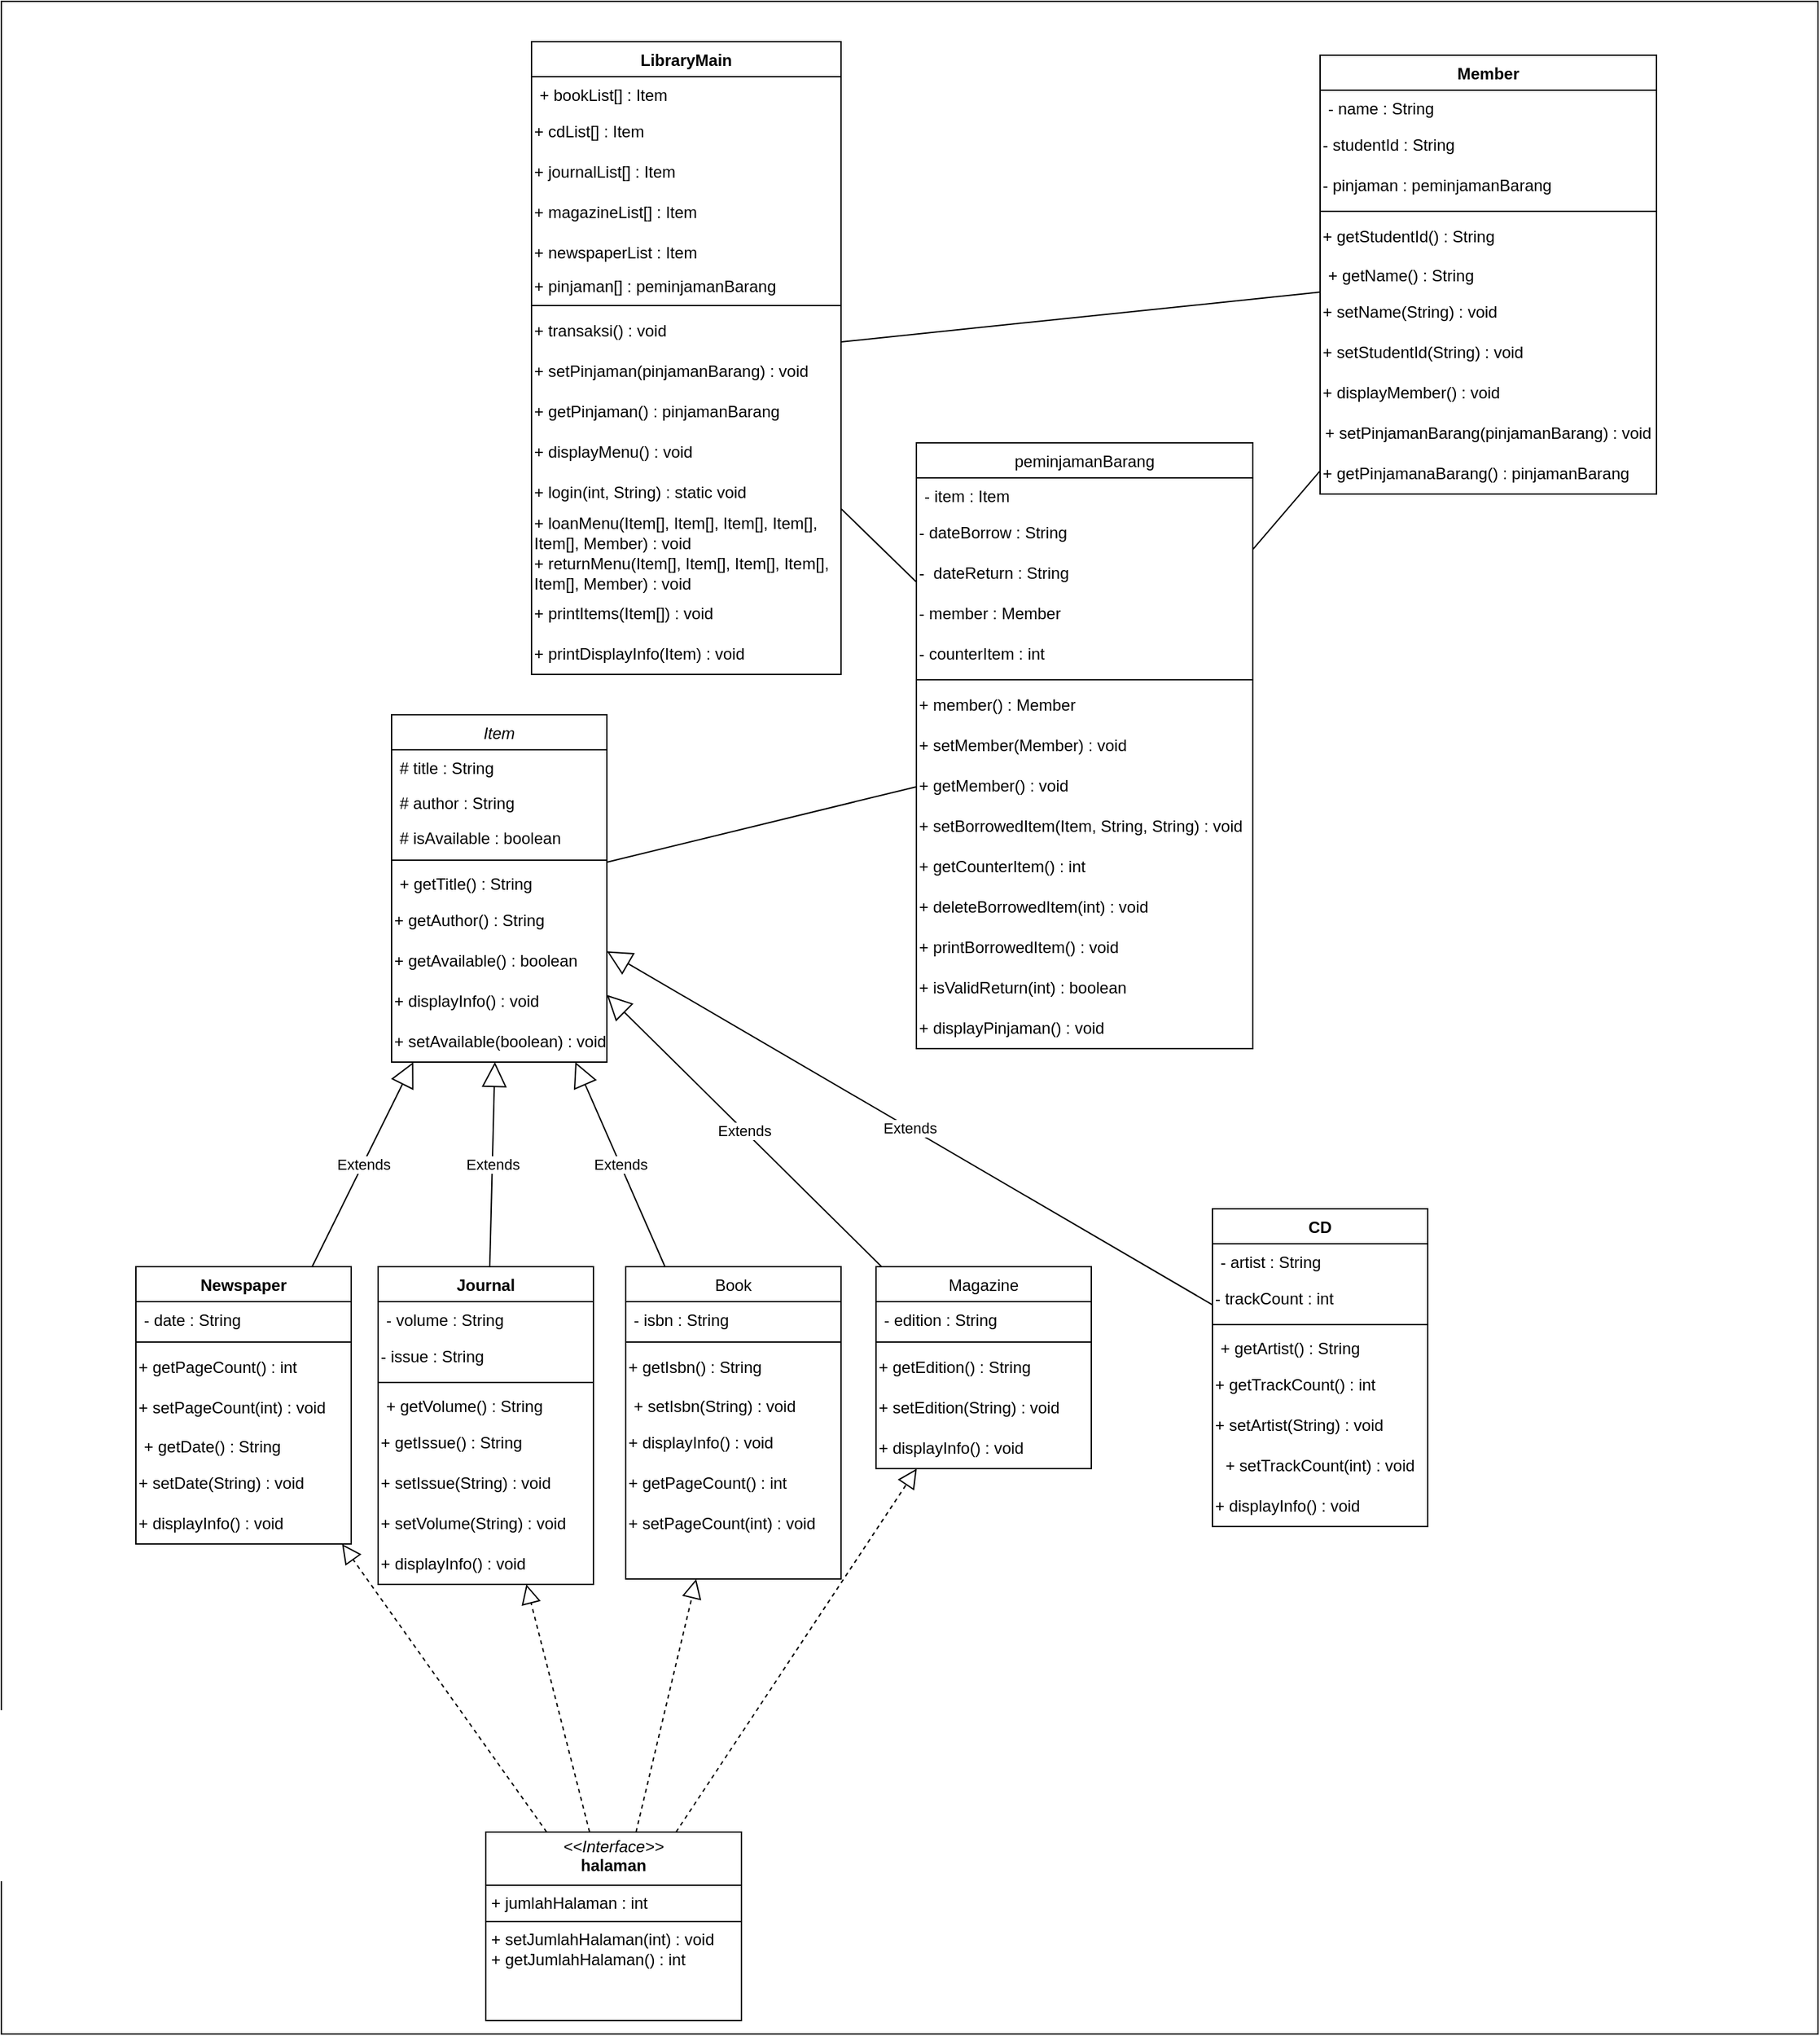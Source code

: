 <mxfile version="24.2.5" type="device">
  <diagram id="C5RBs43oDa-KdzZeNtuy" name="Page-1">
    <mxGraphModel dx="2056" dy="1806" grid="1" gridSize="10" guides="1" tooltips="1" connect="1" arrows="1" fold="1" page="1" pageScale="1" pageWidth="827" pageHeight="1169" math="0" shadow="0">
      <root>
        <mxCell id="WIyWlLk6GJQsqaUBKTNV-0" />
        <mxCell id="WIyWlLk6GJQsqaUBKTNV-1" parent="WIyWlLk6GJQsqaUBKTNV-0" />
        <mxCell id="lQ18ECbI6pu9SuM6kCDf-2" value="" style="rounded=0;whiteSpace=wrap;html=1;" vertex="1" parent="WIyWlLk6GJQsqaUBKTNV-1">
          <mxGeometry x="-50" y="-390" width="1350" height="1510" as="geometry" />
        </mxCell>
        <mxCell id="zkfFHV4jXpPFQw0GAbJ--0" value="Item" style="swimlane;fontStyle=2;align=center;verticalAlign=top;childLayout=stackLayout;horizontal=1;startSize=26;horizontalStack=0;resizeParent=1;resizeLast=0;collapsible=1;marginBottom=0;rounded=0;shadow=0;strokeWidth=1;" parent="WIyWlLk6GJQsqaUBKTNV-1" vertex="1">
          <mxGeometry x="240" y="140" width="160" height="258" as="geometry">
            <mxRectangle x="240" y="140" width="160" height="26" as="alternateBounds" />
          </mxGeometry>
        </mxCell>
        <mxCell id="zkfFHV4jXpPFQw0GAbJ--1" value="# title : String" style="text;align=left;verticalAlign=top;spacingLeft=4;spacingRight=4;overflow=hidden;rotatable=0;points=[[0,0.5],[1,0.5]];portConstraint=eastwest;" parent="zkfFHV4jXpPFQw0GAbJ--0" vertex="1">
          <mxGeometry y="26" width="160" height="26" as="geometry" />
        </mxCell>
        <mxCell id="zkfFHV4jXpPFQw0GAbJ--2" value="# author : String" style="text;align=left;verticalAlign=top;spacingLeft=4;spacingRight=4;overflow=hidden;rotatable=0;points=[[0,0.5],[1,0.5]];portConstraint=eastwest;rounded=0;shadow=0;html=0;" parent="zkfFHV4jXpPFQw0GAbJ--0" vertex="1">
          <mxGeometry y="52" width="160" height="26" as="geometry" />
        </mxCell>
        <mxCell id="zkfFHV4jXpPFQw0GAbJ--3" value="# isAvailable : boolean" style="text;align=left;verticalAlign=top;spacingLeft=4;spacingRight=4;overflow=hidden;rotatable=0;points=[[0,0.5],[1,0.5]];portConstraint=eastwest;rounded=0;shadow=0;html=0;" parent="zkfFHV4jXpPFQw0GAbJ--0" vertex="1">
          <mxGeometry y="78" width="160" height="26" as="geometry" />
        </mxCell>
        <mxCell id="zkfFHV4jXpPFQw0GAbJ--4" value="" style="line;html=1;strokeWidth=1;align=left;verticalAlign=middle;spacingTop=-1;spacingLeft=3;spacingRight=3;rotatable=0;labelPosition=right;points=[];portConstraint=eastwest;" parent="zkfFHV4jXpPFQw0GAbJ--0" vertex="1">
          <mxGeometry y="104" width="160" height="8" as="geometry" />
        </mxCell>
        <mxCell id="zkfFHV4jXpPFQw0GAbJ--5" value="+ getTitle() : String" style="text;align=left;verticalAlign=top;spacingLeft=4;spacingRight=4;overflow=hidden;rotatable=0;points=[[0,0.5],[1,0.5]];portConstraint=eastwest;" parent="zkfFHV4jXpPFQw0GAbJ--0" vertex="1">
          <mxGeometry y="112" width="160" height="26" as="geometry" />
        </mxCell>
        <mxCell id="qx_mzh8OeMAy9LtwGwMH-26" value="+ getAuthor() : String" style="text;html=1;align=left;verticalAlign=middle;whiteSpace=wrap;rounded=0;" parent="zkfFHV4jXpPFQw0GAbJ--0" vertex="1">
          <mxGeometry y="138" width="160" height="30" as="geometry" />
        </mxCell>
        <mxCell id="qx_mzh8OeMAy9LtwGwMH-27" value="+ getAvailable() : boolean" style="text;html=1;align=left;verticalAlign=middle;whiteSpace=wrap;rounded=0;" parent="zkfFHV4jXpPFQw0GAbJ--0" vertex="1">
          <mxGeometry y="168" width="160" height="30" as="geometry" />
        </mxCell>
        <mxCell id="qx_mzh8OeMAy9LtwGwMH-29" value="+ displayInfo() : void" style="text;html=1;align=left;verticalAlign=middle;whiteSpace=wrap;rounded=0;" parent="zkfFHV4jXpPFQw0GAbJ--0" vertex="1">
          <mxGeometry y="198" width="160" height="30" as="geometry" />
        </mxCell>
        <mxCell id="qx_mzh8OeMAy9LtwGwMH-28" value="+ setAvailable(boolean) : void" style="text;html=1;align=left;verticalAlign=middle;whiteSpace=wrap;rounded=0;" parent="zkfFHV4jXpPFQw0GAbJ--0" vertex="1">
          <mxGeometry y="228" width="160" height="30" as="geometry" />
        </mxCell>
        <mxCell id="zkfFHV4jXpPFQw0GAbJ--6" value="Book" style="swimlane;fontStyle=0;align=center;verticalAlign=top;childLayout=stackLayout;horizontal=1;startSize=26;horizontalStack=0;resizeParent=1;resizeLast=0;collapsible=1;marginBottom=0;rounded=0;shadow=0;strokeWidth=1;" parent="WIyWlLk6GJQsqaUBKTNV-1" vertex="1">
          <mxGeometry x="414" y="550" width="160" height="232" as="geometry">
            <mxRectangle x="130" y="380" width="160" height="26" as="alternateBounds" />
          </mxGeometry>
        </mxCell>
        <mxCell id="zkfFHV4jXpPFQw0GAbJ--7" value="- isbn : String" style="text;align=left;verticalAlign=top;spacingLeft=4;spacingRight=4;overflow=hidden;rotatable=0;points=[[0,0.5],[1,0.5]];portConstraint=eastwest;" parent="zkfFHV4jXpPFQw0GAbJ--6" vertex="1">
          <mxGeometry y="26" width="160" height="26" as="geometry" />
        </mxCell>
        <mxCell id="zkfFHV4jXpPFQw0GAbJ--9" value="" style="line;html=1;strokeWidth=1;align=left;verticalAlign=middle;spacingTop=-1;spacingLeft=3;spacingRight=3;rotatable=0;labelPosition=right;points=[];portConstraint=eastwest;" parent="zkfFHV4jXpPFQw0GAbJ--6" vertex="1">
          <mxGeometry y="52" width="160" height="8" as="geometry" />
        </mxCell>
        <mxCell id="lQ18ECbI6pu9SuM6kCDf-29" value="+ getIsbn() : String" style="text;html=1;align=left;verticalAlign=middle;whiteSpace=wrap;rounded=0;" vertex="1" parent="zkfFHV4jXpPFQw0GAbJ--6">
          <mxGeometry y="60" width="160" height="30" as="geometry" />
        </mxCell>
        <mxCell id="zkfFHV4jXpPFQw0GAbJ--11" value="+ setIsbn(String) : void" style="text;align=left;verticalAlign=top;spacingLeft=4;spacingRight=4;overflow=hidden;rotatable=0;points=[[0,0.5],[1,0.5]];portConstraint=eastwest;" parent="zkfFHV4jXpPFQw0GAbJ--6" vertex="1">
          <mxGeometry y="90" width="160" height="26" as="geometry" />
        </mxCell>
        <mxCell id="qx_mzh8OeMAy9LtwGwMH-45" value="+ displayInfo() : void" style="text;html=1;align=left;verticalAlign=middle;whiteSpace=wrap;rounded=0;" parent="zkfFHV4jXpPFQw0GAbJ--6" vertex="1">
          <mxGeometry y="116" width="160" height="30" as="geometry" />
        </mxCell>
        <mxCell id="CVYK4DIBqhmKt8OuhwKj-24" value="+ getPageCount() : int" style="text;html=1;align=left;verticalAlign=middle;whiteSpace=wrap;rounded=0;" parent="zkfFHV4jXpPFQw0GAbJ--6" vertex="1">
          <mxGeometry y="146" width="160" height="30" as="geometry" />
        </mxCell>
        <mxCell id="CVYK4DIBqhmKt8OuhwKj-25" value="+ setPageCount(int) : void" style="text;html=1;align=left;verticalAlign=middle;whiteSpace=wrap;rounded=0;" parent="zkfFHV4jXpPFQw0GAbJ--6" vertex="1">
          <mxGeometry y="176" width="160" height="30" as="geometry" />
        </mxCell>
        <mxCell id="zkfFHV4jXpPFQw0GAbJ--13" value="Magazine" style="swimlane;fontStyle=0;align=center;verticalAlign=top;childLayout=stackLayout;horizontal=1;startSize=26;horizontalStack=0;resizeParent=1;resizeLast=0;collapsible=1;marginBottom=0;rounded=0;shadow=0;strokeWidth=1;" parent="WIyWlLk6GJQsqaUBKTNV-1" vertex="1">
          <mxGeometry x="600" y="550" width="160" height="150" as="geometry">
            <mxRectangle x="340" y="380" width="170" height="26" as="alternateBounds" />
          </mxGeometry>
        </mxCell>
        <mxCell id="zkfFHV4jXpPFQw0GAbJ--14" value="- edition : String" style="text;align=left;verticalAlign=top;spacingLeft=4;spacingRight=4;overflow=hidden;rotatable=0;points=[[0,0.5],[1,0.5]];portConstraint=eastwest;" parent="zkfFHV4jXpPFQw0GAbJ--13" vertex="1">
          <mxGeometry y="26" width="160" height="26" as="geometry" />
        </mxCell>
        <mxCell id="zkfFHV4jXpPFQw0GAbJ--15" value="" style="line;html=1;strokeWidth=1;align=left;verticalAlign=middle;spacingTop=-1;spacingLeft=3;spacingRight=3;rotatable=0;labelPosition=right;points=[];portConstraint=eastwest;" parent="zkfFHV4jXpPFQw0GAbJ--13" vertex="1">
          <mxGeometry y="52" width="160" height="8" as="geometry" />
        </mxCell>
        <mxCell id="qx_mzh8OeMAy9LtwGwMH-41" value="+ getEdition() : String" style="text;html=1;align=left;verticalAlign=middle;whiteSpace=wrap;rounded=0;" parent="zkfFHV4jXpPFQw0GAbJ--13" vertex="1">
          <mxGeometry y="60" width="160" height="30" as="geometry" />
        </mxCell>
        <mxCell id="qx_mzh8OeMAy9LtwGwMH-42" value="+ setEdition(String) : void" style="text;html=1;align=left;verticalAlign=middle;whiteSpace=wrap;rounded=0;" parent="zkfFHV4jXpPFQw0GAbJ--13" vertex="1">
          <mxGeometry y="90" width="160" height="30" as="geometry" />
        </mxCell>
        <mxCell id="qx_mzh8OeMAy9LtwGwMH-43" value="+ displayInfo() : void" style="text;html=1;align=left;verticalAlign=middle;whiteSpace=wrap;rounded=0;" parent="zkfFHV4jXpPFQw0GAbJ--13" vertex="1">
          <mxGeometry y="120" width="160" height="30" as="geometry" />
        </mxCell>
        <mxCell id="qx_mzh8OeMAy9LtwGwMH-1" value="Member" style="swimlane;fontStyle=1;align=center;verticalAlign=top;childLayout=stackLayout;horizontal=1;startSize=26;horizontalStack=0;resizeParent=1;resizeParentMax=0;resizeLast=0;collapsible=1;marginBottom=0;whiteSpace=wrap;html=1;" parent="WIyWlLk6GJQsqaUBKTNV-1" vertex="1">
          <mxGeometry x="930" y="-350" width="250" height="326" as="geometry" />
        </mxCell>
        <mxCell id="qx_mzh8OeMAy9LtwGwMH-2" value="- name : String" style="text;strokeColor=none;fillColor=none;align=left;verticalAlign=top;spacingLeft=4;spacingRight=4;overflow=hidden;rotatable=0;points=[[0,0.5],[1,0.5]];portConstraint=eastwest;whiteSpace=wrap;html=1;" parent="qx_mzh8OeMAy9LtwGwMH-1" vertex="1">
          <mxGeometry y="26" width="250" height="26" as="geometry" />
        </mxCell>
        <mxCell id="qx_mzh8OeMAy9LtwGwMH-53" value="- studentId : String" style="text;html=1;align=left;verticalAlign=middle;whiteSpace=wrap;rounded=0;" parent="qx_mzh8OeMAy9LtwGwMH-1" vertex="1">
          <mxGeometry y="52" width="250" height="30" as="geometry" />
        </mxCell>
        <mxCell id="lQ18ECbI6pu9SuM6kCDf-4" value="- pinjaman : peminjamanBarang" style="text;html=1;align=left;verticalAlign=middle;whiteSpace=wrap;rounded=0;" vertex="1" parent="qx_mzh8OeMAy9LtwGwMH-1">
          <mxGeometry y="82" width="250" height="30" as="geometry" />
        </mxCell>
        <mxCell id="qx_mzh8OeMAy9LtwGwMH-3" value="" style="line;strokeWidth=1;fillColor=none;align=left;verticalAlign=middle;spacingTop=-1;spacingLeft=3;spacingRight=3;rotatable=0;labelPosition=right;points=[];portConstraint=eastwest;strokeColor=inherit;" parent="qx_mzh8OeMAy9LtwGwMH-1" vertex="1">
          <mxGeometry y="112" width="250" height="8" as="geometry" />
        </mxCell>
        <mxCell id="qx_mzh8OeMAy9LtwGwMH-55" value="+ getStudentId() : String" style="text;html=1;align=left;verticalAlign=middle;whiteSpace=wrap;rounded=0;" parent="qx_mzh8OeMAy9LtwGwMH-1" vertex="1">
          <mxGeometry y="120" width="250" height="30" as="geometry" />
        </mxCell>
        <mxCell id="qx_mzh8OeMAy9LtwGwMH-4" value="+ getName() : String" style="text;strokeColor=none;fillColor=none;align=left;verticalAlign=top;spacingLeft=4;spacingRight=4;overflow=hidden;rotatable=0;points=[[0,0.5],[1,0.5]];portConstraint=eastwest;whiteSpace=wrap;html=1;" parent="qx_mzh8OeMAy9LtwGwMH-1" vertex="1">
          <mxGeometry y="150" width="250" height="26" as="geometry" />
        </mxCell>
        <mxCell id="qx_mzh8OeMAy9LtwGwMH-57" value="+ setName(String) : void" style="text;html=1;align=left;verticalAlign=middle;whiteSpace=wrap;rounded=0;" parent="qx_mzh8OeMAy9LtwGwMH-1" vertex="1">
          <mxGeometry y="176" width="250" height="30" as="geometry" />
        </mxCell>
        <mxCell id="qx_mzh8OeMAy9LtwGwMH-58" value="+ setStudentId(String) : void" style="text;html=1;align=left;verticalAlign=middle;whiteSpace=wrap;rounded=0;" parent="qx_mzh8OeMAy9LtwGwMH-1" vertex="1">
          <mxGeometry y="206" width="250" height="30" as="geometry" />
        </mxCell>
        <mxCell id="qx_mzh8OeMAy9LtwGwMH-59" value="+ displayMember() : void" style="text;html=1;align=left;verticalAlign=middle;whiteSpace=wrap;rounded=0;" parent="qx_mzh8OeMAy9LtwGwMH-1" vertex="1">
          <mxGeometry y="236" width="250" height="30" as="geometry" />
        </mxCell>
        <mxCell id="lQ18ECbI6pu9SuM6kCDf-3" value="+ setPinjamanBarang(pinjamanBarang) : void" style="text;html=1;align=center;verticalAlign=middle;whiteSpace=wrap;rounded=0;" vertex="1" parent="qx_mzh8OeMAy9LtwGwMH-1">
          <mxGeometry y="266" width="250" height="30" as="geometry" />
        </mxCell>
        <mxCell id="lQ18ECbI6pu9SuM6kCDf-5" value="+ getPinjamanaBarang() : pinjamanBarang" style="text;html=1;align=left;verticalAlign=middle;whiteSpace=wrap;rounded=0;" vertex="1" parent="qx_mzh8OeMAy9LtwGwMH-1">
          <mxGeometry y="296" width="250" height="30" as="geometry" />
        </mxCell>
        <mxCell id="qx_mzh8OeMAy9LtwGwMH-5" value="LibraryMain" style="swimlane;fontStyle=1;align=center;verticalAlign=top;childLayout=stackLayout;horizontal=1;startSize=26;horizontalStack=0;resizeParent=1;resizeParentMax=0;resizeLast=0;collapsible=1;marginBottom=0;whiteSpace=wrap;html=1;" parent="WIyWlLk6GJQsqaUBKTNV-1" vertex="1">
          <mxGeometry x="344" y="-360" width="230" height="470" as="geometry">
            <mxRectangle x="560" y="-70" width="100" height="30" as="alternateBounds" />
          </mxGeometry>
        </mxCell>
        <mxCell id="qx_mzh8OeMAy9LtwGwMH-6" value="+ bookList[] : Item" style="text;strokeColor=none;fillColor=none;align=left;verticalAlign=top;spacingLeft=4;spacingRight=4;overflow=hidden;rotatable=0;points=[[0,0.5],[1,0.5]];portConstraint=eastwest;whiteSpace=wrap;html=1;" parent="qx_mzh8OeMAy9LtwGwMH-5" vertex="1">
          <mxGeometry y="26" width="230" height="26" as="geometry" />
        </mxCell>
        <mxCell id="CVYK4DIBqhmKt8OuhwKj-1" value="+ cdList[] : Item" style="text;html=1;align=left;verticalAlign=middle;whiteSpace=wrap;rounded=0;" parent="qx_mzh8OeMAy9LtwGwMH-5" vertex="1">
          <mxGeometry y="52" width="230" height="30" as="geometry" />
        </mxCell>
        <mxCell id="CVYK4DIBqhmKt8OuhwKj-2" value="+ journalList[] : Item" style="text;html=1;align=left;verticalAlign=middle;whiteSpace=wrap;rounded=0;" parent="qx_mzh8OeMAy9LtwGwMH-5" vertex="1">
          <mxGeometry y="82" width="230" height="30" as="geometry" />
        </mxCell>
        <mxCell id="CVYK4DIBqhmKt8OuhwKj-3" value="+ magazineList[] : Item" style="text;html=1;align=left;verticalAlign=middle;whiteSpace=wrap;rounded=0;" parent="qx_mzh8OeMAy9LtwGwMH-5" vertex="1">
          <mxGeometry y="112" width="230" height="30" as="geometry" />
        </mxCell>
        <mxCell id="CVYK4DIBqhmKt8OuhwKj-4" value="+ newspaperList : Item" style="text;html=1;align=left;verticalAlign=middle;whiteSpace=wrap;rounded=0;" parent="qx_mzh8OeMAy9LtwGwMH-5" vertex="1">
          <mxGeometry y="142" width="230" height="30" as="geometry" />
        </mxCell>
        <mxCell id="lQ18ECbI6pu9SuM6kCDf-12" value="+ pinjaman[] : peminjamanBarang" style="text;html=1;align=left;verticalAlign=middle;whiteSpace=wrap;rounded=0;" vertex="1" parent="qx_mzh8OeMAy9LtwGwMH-5">
          <mxGeometry y="172" width="230" height="20" as="geometry" />
        </mxCell>
        <mxCell id="qx_mzh8OeMAy9LtwGwMH-7" value="" style="line;strokeWidth=1;fillColor=none;align=left;verticalAlign=middle;spacingTop=-1;spacingLeft=3;spacingRight=3;rotatable=0;labelPosition=right;points=[];portConstraint=eastwest;strokeColor=inherit;" parent="qx_mzh8OeMAy9LtwGwMH-5" vertex="1">
          <mxGeometry y="192" width="230" height="8" as="geometry" />
        </mxCell>
        <mxCell id="lQ18ECbI6pu9SuM6kCDf-22" value="+ transaksi() : void" style="text;html=1;align=left;verticalAlign=middle;whiteSpace=wrap;rounded=0;" vertex="1" parent="qx_mzh8OeMAy9LtwGwMH-5">
          <mxGeometry y="200" width="230" height="30" as="geometry" />
        </mxCell>
        <mxCell id="lQ18ECbI6pu9SuM6kCDf-13" value="+ setPinjaman(pinjamanBarang) : void" style="text;html=1;align=left;verticalAlign=middle;whiteSpace=wrap;rounded=0;" vertex="1" parent="qx_mzh8OeMAy9LtwGwMH-5">
          <mxGeometry y="230" width="230" height="30" as="geometry" />
        </mxCell>
        <mxCell id="lQ18ECbI6pu9SuM6kCDf-14" value="+ getPinjaman() : pinjamanBarang" style="text;html=1;align=left;verticalAlign=middle;whiteSpace=wrap;rounded=0;" vertex="1" parent="qx_mzh8OeMAy9LtwGwMH-5">
          <mxGeometry y="260" width="230" height="30" as="geometry" />
        </mxCell>
        <mxCell id="CVYK4DIBqhmKt8OuhwKj-0" value="+ displayMenu() : void" style="text;html=1;align=left;verticalAlign=middle;whiteSpace=wrap;rounded=0;" parent="qx_mzh8OeMAy9LtwGwMH-5" vertex="1">
          <mxGeometry y="290" width="230" height="30" as="geometry" />
        </mxCell>
        <mxCell id="CVYK4DIBqhmKt8OuhwKj-5" value="+ login(int, String) : static void" style="text;html=1;align=left;verticalAlign=middle;whiteSpace=wrap;rounded=0;" parent="qx_mzh8OeMAy9LtwGwMH-5" vertex="1">
          <mxGeometry y="320" width="230" height="30" as="geometry" />
        </mxCell>
        <mxCell id="CVYK4DIBqhmKt8OuhwKj-6" value="+ loanMenu(Item[], Item[], Item[], Item[], Item[], Member) : void" style="text;html=1;align=left;verticalAlign=middle;whiteSpace=wrap;rounded=0;" parent="qx_mzh8OeMAy9LtwGwMH-5" vertex="1">
          <mxGeometry y="350" width="230" height="30" as="geometry" />
        </mxCell>
        <mxCell id="CVYK4DIBqhmKt8OuhwKj-7" value="+ returnMenu(&lt;span style=&quot;&quot;&gt;Item[], Item[], Item[], Item[], Item[], Member) : void&lt;/span&gt;" style="text;html=1;align=left;verticalAlign=middle;whiteSpace=wrap;rounded=0;" parent="qx_mzh8OeMAy9LtwGwMH-5" vertex="1">
          <mxGeometry y="380" width="230" height="30" as="geometry" />
        </mxCell>
        <mxCell id="CVYK4DIBqhmKt8OuhwKj-8" value="+ printItems(Item[]) : void" style="text;html=1;align=left;verticalAlign=middle;whiteSpace=wrap;rounded=0;" parent="qx_mzh8OeMAy9LtwGwMH-5" vertex="1">
          <mxGeometry y="410" width="230" height="30" as="geometry" />
        </mxCell>
        <mxCell id="CVYK4DIBqhmKt8OuhwKj-9" value="+ printDisplayInfo(Item) : void" style="text;html=1;align=left;verticalAlign=middle;whiteSpace=wrap;rounded=0;" parent="qx_mzh8OeMAy9LtwGwMH-5" vertex="1">
          <mxGeometry y="440" width="230" height="30" as="geometry" />
        </mxCell>
        <mxCell id="qx_mzh8OeMAy9LtwGwMH-9" value="Newspaper" style="swimlane;fontStyle=1;align=center;verticalAlign=top;childLayout=stackLayout;horizontal=1;startSize=26;horizontalStack=0;resizeParent=1;resizeParentMax=0;resizeLast=0;collapsible=1;marginBottom=0;whiteSpace=wrap;html=1;" parent="WIyWlLk6GJQsqaUBKTNV-1" vertex="1">
          <mxGeometry x="50" y="550" width="160" height="206" as="geometry" />
        </mxCell>
        <mxCell id="qx_mzh8OeMAy9LtwGwMH-10" value="- date : String" style="text;strokeColor=none;fillColor=none;align=left;verticalAlign=top;spacingLeft=4;spacingRight=4;overflow=hidden;rotatable=0;points=[[0,0.5],[1,0.5]];portConstraint=eastwest;whiteSpace=wrap;html=1;" parent="qx_mzh8OeMAy9LtwGwMH-9" vertex="1">
          <mxGeometry y="26" width="160" height="26" as="geometry" />
        </mxCell>
        <mxCell id="qx_mzh8OeMAy9LtwGwMH-11" value="" style="line;strokeWidth=1;fillColor=none;align=left;verticalAlign=middle;spacingTop=-1;spacingLeft=3;spacingRight=3;rotatable=0;labelPosition=right;points=[];portConstraint=eastwest;strokeColor=inherit;" parent="qx_mzh8OeMAy9LtwGwMH-9" vertex="1">
          <mxGeometry y="52" width="160" height="8" as="geometry" />
        </mxCell>
        <mxCell id="CVYK4DIBqhmKt8OuhwKj-27" value="&lt;span style=&quot;&quot;&gt;+ getPageCount() : int&lt;/span&gt;" style="text;html=1;align=left;verticalAlign=middle;whiteSpace=wrap;rounded=0;" parent="qx_mzh8OeMAy9LtwGwMH-9" vertex="1">
          <mxGeometry y="60" width="160" height="30" as="geometry" />
        </mxCell>
        <mxCell id="CVYK4DIBqhmKt8OuhwKj-28" value="&lt;span style=&quot;&quot;&gt;+ setPageCount(int) : void&lt;/span&gt;" style="text;html=1;align=left;verticalAlign=middle;whiteSpace=wrap;rounded=0;" parent="qx_mzh8OeMAy9LtwGwMH-9" vertex="1">
          <mxGeometry y="90" width="160" height="30" as="geometry" />
        </mxCell>
        <mxCell id="qx_mzh8OeMAy9LtwGwMH-12" value="+ getDate() : String" style="text;strokeColor=none;fillColor=none;align=left;verticalAlign=top;spacingLeft=4;spacingRight=4;overflow=hidden;rotatable=0;points=[[0,0.5],[1,0.5]];portConstraint=eastwest;whiteSpace=wrap;html=1;" parent="qx_mzh8OeMAy9LtwGwMH-9" vertex="1">
          <mxGeometry y="120" width="160" height="26" as="geometry" />
        </mxCell>
        <mxCell id="qx_mzh8OeMAy9LtwGwMH-34" value="+ setDate(String) : void" style="text;html=1;align=left;verticalAlign=middle;whiteSpace=wrap;rounded=0;" parent="qx_mzh8OeMAy9LtwGwMH-9" vertex="1">
          <mxGeometry y="146" width="160" height="30" as="geometry" />
        </mxCell>
        <mxCell id="qx_mzh8OeMAy9LtwGwMH-36" value="+ displayInfo() : void" style="text;html=1;align=left;verticalAlign=middle;whiteSpace=wrap;rounded=0;" parent="qx_mzh8OeMAy9LtwGwMH-9" vertex="1">
          <mxGeometry y="176" width="160" height="30" as="geometry" />
        </mxCell>
        <mxCell id="qx_mzh8OeMAy9LtwGwMH-14" value="Journal" style="swimlane;fontStyle=1;align=center;verticalAlign=top;childLayout=stackLayout;horizontal=1;startSize=26;horizontalStack=0;resizeParent=1;resizeParentMax=0;resizeLast=0;collapsible=1;marginBottom=0;whiteSpace=wrap;html=1;" parent="WIyWlLk6GJQsqaUBKTNV-1" vertex="1">
          <mxGeometry x="230" y="550" width="160" height="236" as="geometry" />
        </mxCell>
        <mxCell id="qx_mzh8OeMAy9LtwGwMH-15" value="- volume : String" style="text;strokeColor=none;fillColor=none;align=left;verticalAlign=top;spacingLeft=4;spacingRight=4;overflow=hidden;rotatable=0;points=[[0,0.5],[1,0.5]];portConstraint=eastwest;whiteSpace=wrap;html=1;" parent="qx_mzh8OeMAy9LtwGwMH-14" vertex="1">
          <mxGeometry y="26" width="160" height="26" as="geometry" />
        </mxCell>
        <mxCell id="qx_mzh8OeMAy9LtwGwMH-30" value="- issue : String" style="text;html=1;align=left;verticalAlign=middle;whiteSpace=wrap;rounded=0;" parent="qx_mzh8OeMAy9LtwGwMH-14" vertex="1">
          <mxGeometry y="52" width="160" height="30" as="geometry" />
        </mxCell>
        <mxCell id="qx_mzh8OeMAy9LtwGwMH-16" value="" style="line;strokeWidth=1;fillColor=none;align=left;verticalAlign=middle;spacingTop=-1;spacingLeft=3;spacingRight=3;rotatable=0;labelPosition=right;points=[];portConstraint=eastwest;strokeColor=inherit;" parent="qx_mzh8OeMAy9LtwGwMH-14" vertex="1">
          <mxGeometry y="82" width="160" height="8" as="geometry" />
        </mxCell>
        <mxCell id="qx_mzh8OeMAy9LtwGwMH-17" value="+ getVolume() : String" style="text;strokeColor=none;fillColor=none;align=left;verticalAlign=top;spacingLeft=4;spacingRight=4;overflow=hidden;rotatable=0;points=[[0,0.5],[1,0.5]];portConstraint=eastwest;whiteSpace=wrap;html=1;" parent="qx_mzh8OeMAy9LtwGwMH-14" vertex="1">
          <mxGeometry y="90" width="160" height="26" as="geometry" />
        </mxCell>
        <mxCell id="qx_mzh8OeMAy9LtwGwMH-32" value="+ getIssue() : String" style="text;html=1;align=left;verticalAlign=middle;whiteSpace=wrap;rounded=0;" parent="qx_mzh8OeMAy9LtwGwMH-14" vertex="1">
          <mxGeometry y="116" width="160" height="30" as="geometry" />
        </mxCell>
        <mxCell id="qx_mzh8OeMAy9LtwGwMH-33" value="+ setIssue(String) : void&amp;nbsp;" style="text;html=1;align=left;verticalAlign=middle;whiteSpace=wrap;rounded=0;" parent="qx_mzh8OeMAy9LtwGwMH-14" vertex="1">
          <mxGeometry y="146" width="160" height="30" as="geometry" />
        </mxCell>
        <mxCell id="qx_mzh8OeMAy9LtwGwMH-31" value="+ setVolume(String) : void" style="text;html=1;align=left;verticalAlign=middle;whiteSpace=wrap;rounded=0;" parent="qx_mzh8OeMAy9LtwGwMH-14" vertex="1">
          <mxGeometry y="176" width="160" height="30" as="geometry" />
        </mxCell>
        <mxCell id="qx_mzh8OeMAy9LtwGwMH-35" value="+ displayInfo() : void" style="text;html=1;align=left;verticalAlign=middle;whiteSpace=wrap;rounded=0;" parent="qx_mzh8OeMAy9LtwGwMH-14" vertex="1">
          <mxGeometry y="206" width="160" height="30" as="geometry" />
        </mxCell>
        <mxCell id="qx_mzh8OeMAy9LtwGwMH-19" value="CD" style="swimlane;fontStyle=1;align=center;verticalAlign=top;childLayout=stackLayout;horizontal=1;startSize=26;horizontalStack=0;resizeParent=1;resizeParentMax=0;resizeLast=0;collapsible=1;marginBottom=0;whiteSpace=wrap;html=1;" parent="WIyWlLk6GJQsqaUBKTNV-1" vertex="1">
          <mxGeometry x="850" y="507" width="160" height="236" as="geometry" />
        </mxCell>
        <mxCell id="qx_mzh8OeMAy9LtwGwMH-20" value="- artist : String" style="text;strokeColor=none;fillColor=none;align=left;verticalAlign=top;spacingLeft=4;spacingRight=4;overflow=hidden;rotatable=0;points=[[0,0.5],[1,0.5]];portConstraint=eastwest;whiteSpace=wrap;html=1;" parent="qx_mzh8OeMAy9LtwGwMH-19" vertex="1">
          <mxGeometry y="26" width="160" height="26" as="geometry" />
        </mxCell>
        <mxCell id="qx_mzh8OeMAy9LtwGwMH-37" value="- trackCount : int" style="text;html=1;align=left;verticalAlign=middle;whiteSpace=wrap;rounded=0;" parent="qx_mzh8OeMAy9LtwGwMH-19" vertex="1">
          <mxGeometry y="52" width="160" height="30" as="geometry" />
        </mxCell>
        <mxCell id="qx_mzh8OeMAy9LtwGwMH-21" value="" style="line;strokeWidth=1;fillColor=none;align=left;verticalAlign=middle;spacingTop=-1;spacingLeft=3;spacingRight=3;rotatable=0;labelPosition=right;points=[];portConstraint=eastwest;strokeColor=inherit;" parent="qx_mzh8OeMAy9LtwGwMH-19" vertex="1">
          <mxGeometry y="82" width="160" height="8" as="geometry" />
        </mxCell>
        <mxCell id="qx_mzh8OeMAy9LtwGwMH-22" value="+ getArtist() : String" style="text;strokeColor=none;fillColor=none;align=left;verticalAlign=top;spacingLeft=4;spacingRight=4;overflow=hidden;rotatable=0;points=[[0,0.5],[1,0.5]];portConstraint=eastwest;whiteSpace=wrap;html=1;" parent="qx_mzh8OeMAy9LtwGwMH-19" vertex="1">
          <mxGeometry y="90" width="160" height="26" as="geometry" />
        </mxCell>
        <mxCell id="qx_mzh8OeMAy9LtwGwMH-38" value="+ getTrackCount() : int" style="text;html=1;align=left;verticalAlign=middle;whiteSpace=wrap;rounded=0;" parent="qx_mzh8OeMAy9LtwGwMH-19" vertex="1">
          <mxGeometry y="116" width="160" height="30" as="geometry" />
        </mxCell>
        <mxCell id="qx_mzh8OeMAy9LtwGwMH-39" value="+ setArtist(String) : void" style="text;html=1;align=left;verticalAlign=middle;whiteSpace=wrap;rounded=0;" parent="qx_mzh8OeMAy9LtwGwMH-19" vertex="1">
          <mxGeometry y="146" width="160" height="30" as="geometry" />
        </mxCell>
        <mxCell id="qx_mzh8OeMAy9LtwGwMH-40" value="+ setTrackCount(int) : void" style="text;html=1;align=center;verticalAlign=middle;whiteSpace=wrap;rounded=0;" parent="qx_mzh8OeMAy9LtwGwMH-19" vertex="1">
          <mxGeometry y="176" width="160" height="30" as="geometry" />
        </mxCell>
        <mxCell id="qx_mzh8OeMAy9LtwGwMH-44" value="+ displayInfo() : void" style="text;html=1;align=left;verticalAlign=middle;whiteSpace=wrap;rounded=0;" parent="qx_mzh8OeMAy9LtwGwMH-19" vertex="1">
          <mxGeometry y="206" width="160" height="30" as="geometry" />
        </mxCell>
        <mxCell id="zkfFHV4jXpPFQw0GAbJ--17" value="peminjamanBarang" style="swimlane;fontStyle=0;align=center;verticalAlign=top;childLayout=stackLayout;horizontal=1;startSize=26;horizontalStack=0;resizeParent=1;resizeLast=0;collapsible=1;marginBottom=0;rounded=0;shadow=0;strokeWidth=1;" parent="WIyWlLk6GJQsqaUBKTNV-1" vertex="1">
          <mxGeometry x="630" y="-62" width="250" height="450" as="geometry">
            <mxRectangle x="550" y="140" width="160" height="26" as="alternateBounds" />
          </mxGeometry>
        </mxCell>
        <mxCell id="zkfFHV4jXpPFQw0GAbJ--19" value="- item : Item" style="text;align=left;verticalAlign=top;spacingLeft=4;spacingRight=4;overflow=hidden;rotatable=0;points=[[0,0.5],[1,0.5]];portConstraint=eastwest;rounded=0;shadow=0;html=0;" parent="zkfFHV4jXpPFQw0GAbJ--17" vertex="1">
          <mxGeometry y="26" width="250" height="26" as="geometry" />
        </mxCell>
        <mxCell id="CVYK4DIBqhmKt8OuhwKj-10" value="- dateBorrow : String" style="text;html=1;align=left;verticalAlign=middle;whiteSpace=wrap;rounded=0;" parent="zkfFHV4jXpPFQw0GAbJ--17" vertex="1">
          <mxGeometry y="52" width="250" height="30" as="geometry" />
        </mxCell>
        <mxCell id="CVYK4DIBqhmKt8OuhwKj-11" value="-&amp;nbsp; dateReturn : String" style="text;html=1;align=left;verticalAlign=middle;whiteSpace=wrap;rounded=0;" parent="zkfFHV4jXpPFQw0GAbJ--17" vertex="1">
          <mxGeometry y="82" width="250" height="30" as="geometry" />
        </mxCell>
        <mxCell id="CVYK4DIBqhmKt8OuhwKj-12" value="- member : Member" style="text;html=1;align=left;verticalAlign=middle;whiteSpace=wrap;rounded=0;" parent="zkfFHV4jXpPFQw0GAbJ--17" vertex="1">
          <mxGeometry y="112" width="250" height="30" as="geometry" />
        </mxCell>
        <mxCell id="CVYK4DIBqhmKt8OuhwKj-13" value="- counterItem : int" style="text;html=1;align=left;verticalAlign=middle;whiteSpace=wrap;rounded=0;" parent="zkfFHV4jXpPFQw0GAbJ--17" vertex="1">
          <mxGeometry y="142" width="250" height="30" as="geometry" />
        </mxCell>
        <mxCell id="zkfFHV4jXpPFQw0GAbJ--23" value="" style="line;html=1;strokeWidth=1;align=left;verticalAlign=middle;spacingTop=-1;spacingLeft=3;spacingRight=3;rotatable=0;labelPosition=right;points=[];portConstraint=eastwest;" parent="zkfFHV4jXpPFQw0GAbJ--17" vertex="1">
          <mxGeometry y="172" width="250" height="8" as="geometry" />
        </mxCell>
        <mxCell id="Jg3dW6RtO_Iidz4gobcq-0" value="+ member() : Member" style="text;html=1;align=left;verticalAlign=middle;whiteSpace=wrap;rounded=0;" parent="zkfFHV4jXpPFQw0GAbJ--17" vertex="1">
          <mxGeometry y="180" width="250" height="30" as="geometry" />
        </mxCell>
        <mxCell id="CVYK4DIBqhmKt8OuhwKj-16" value="+ setMember(Member) : void" style="text;html=1;align=left;verticalAlign=middle;whiteSpace=wrap;rounded=0;" parent="zkfFHV4jXpPFQw0GAbJ--17" vertex="1">
          <mxGeometry y="210" width="250" height="30" as="geometry" />
        </mxCell>
        <mxCell id="CVYK4DIBqhmKt8OuhwKj-17" value="+ getMember() : void" style="text;html=1;align=left;verticalAlign=middle;whiteSpace=wrap;rounded=0;" parent="zkfFHV4jXpPFQw0GAbJ--17" vertex="1">
          <mxGeometry y="240" width="250" height="30" as="geometry" />
        </mxCell>
        <mxCell id="CVYK4DIBqhmKt8OuhwKj-18" value="+ setBorrowedItem(Item, String, String) : void" style="text;html=1;align=left;verticalAlign=middle;whiteSpace=wrap;rounded=0;" parent="zkfFHV4jXpPFQw0GAbJ--17" vertex="1">
          <mxGeometry y="270" width="250" height="30" as="geometry" />
        </mxCell>
        <mxCell id="CVYK4DIBqhmKt8OuhwKj-19" value="+ getCounterItem() : int" style="text;html=1;align=left;verticalAlign=middle;whiteSpace=wrap;rounded=0;" parent="zkfFHV4jXpPFQw0GAbJ--17" vertex="1">
          <mxGeometry y="300" width="250" height="30" as="geometry" />
        </mxCell>
        <mxCell id="CVYK4DIBqhmKt8OuhwKj-20" value="+ deleteBorrowedItem(int) : void" style="text;html=1;align=left;verticalAlign=middle;whiteSpace=wrap;rounded=0;" parent="zkfFHV4jXpPFQw0GAbJ--17" vertex="1">
          <mxGeometry y="330" width="250" height="30" as="geometry" />
        </mxCell>
        <mxCell id="CVYK4DIBqhmKt8OuhwKj-21" value="+ printBorrowedItem() : void" style="text;html=1;align=left;verticalAlign=middle;whiteSpace=wrap;rounded=0;" parent="zkfFHV4jXpPFQw0GAbJ--17" vertex="1">
          <mxGeometry y="360" width="250" height="30" as="geometry" />
        </mxCell>
        <mxCell id="CVYK4DIBqhmKt8OuhwKj-22" value="+ isValidReturn(int) : boolean" style="text;html=1;align=left;verticalAlign=middle;whiteSpace=wrap;rounded=0;" parent="zkfFHV4jXpPFQw0GAbJ--17" vertex="1">
          <mxGeometry y="390" width="250" height="30" as="geometry" />
        </mxCell>
        <mxCell id="lQ18ECbI6pu9SuM6kCDf-15" value="+ displayPinjaman() : void" style="text;html=1;align=left;verticalAlign=middle;whiteSpace=wrap;rounded=0;" vertex="1" parent="zkfFHV4jXpPFQw0GAbJ--17">
          <mxGeometry y="420" width="250" height="30" as="geometry" />
        </mxCell>
        <mxCell id="qx_mzh8OeMAy9LtwGwMH-66" value="" style="endArrow=none;html=1;rounded=0;" parent="WIyWlLk6GJQsqaUBKTNV-1" source="zkfFHV4jXpPFQw0GAbJ--0" target="zkfFHV4jXpPFQw0GAbJ--17" edge="1">
          <mxGeometry width="50" height="50" relative="1" as="geometry">
            <mxPoint x="400" y="290" as="sourcePoint" />
            <mxPoint x="590" y="319" as="targetPoint" />
          </mxGeometry>
        </mxCell>
        <mxCell id="qx_mzh8OeMAy9LtwGwMH-67" value="" style="endArrow=none;html=1;rounded=0;" parent="WIyWlLk6GJQsqaUBKTNV-1" source="zkfFHV4jXpPFQw0GAbJ--17" target="qx_mzh8OeMAy9LtwGwMH-5" edge="1">
          <mxGeometry width="50" height="50" relative="1" as="geometry">
            <mxPoint x="360" y="70" as="sourcePoint" />
            <mxPoint x="605" y="116" as="targetPoint" />
          </mxGeometry>
        </mxCell>
        <mxCell id="qx_mzh8OeMAy9LtwGwMH-69" value="" style="endArrow=none;html=1;rounded=0;" parent="WIyWlLk6GJQsqaUBKTNV-1" source="zkfFHV4jXpPFQw0GAbJ--17" target="qx_mzh8OeMAy9LtwGwMH-1" edge="1">
          <mxGeometry width="50" height="50" relative="1" as="geometry">
            <mxPoint x="890" y="140" as="sourcePoint" />
            <mxPoint x="940" y="90" as="targetPoint" />
          </mxGeometry>
        </mxCell>
        <mxCell id="lQ18ECbI6pu9SuM6kCDf-1" value="" style="endArrow=none;html=1;rounded=0;" edge="1" parent="WIyWlLk6GJQsqaUBKTNV-1" source="qx_mzh8OeMAy9LtwGwMH-5" target="qx_mzh8OeMAy9LtwGwMH-1">
          <mxGeometry width="50" height="50" relative="1" as="geometry">
            <mxPoint x="650" y="-160" as="sourcePoint" />
            <mxPoint x="700" y="-210" as="targetPoint" />
          </mxGeometry>
        </mxCell>
        <mxCell id="lQ18ECbI6pu9SuM6kCDf-16" value="Extends" style="endArrow=block;endSize=16;endFill=0;html=1;rounded=0;" edge="1" parent="WIyWlLk6GJQsqaUBKTNV-1" source="zkfFHV4jXpPFQw0GAbJ--13" target="zkfFHV4jXpPFQw0GAbJ--0">
          <mxGeometry width="160" relative="1" as="geometry">
            <mxPoint x="440" y="300" as="sourcePoint" />
            <mxPoint x="600" y="300" as="targetPoint" />
          </mxGeometry>
        </mxCell>
        <mxCell id="lQ18ECbI6pu9SuM6kCDf-17" value="Extends" style="endArrow=block;endSize=16;endFill=0;html=1;rounded=0;" edge="1" parent="WIyWlLk6GJQsqaUBKTNV-1" source="qx_mzh8OeMAy9LtwGwMH-19" target="zkfFHV4jXpPFQw0GAbJ--0">
          <mxGeometry width="160" relative="1" as="geometry">
            <mxPoint x="210" y="460" as="sourcePoint" />
            <mxPoint x="370" y="460" as="targetPoint" />
          </mxGeometry>
        </mxCell>
        <mxCell id="lQ18ECbI6pu9SuM6kCDf-18" value="Extends" style="endArrow=block;endSize=16;endFill=0;html=1;rounded=0;" edge="1" parent="WIyWlLk6GJQsqaUBKTNV-1" source="qx_mzh8OeMAy9LtwGwMH-14" target="zkfFHV4jXpPFQw0GAbJ--0">
          <mxGeometry width="160" relative="1" as="geometry">
            <mxPoint x="300" y="490" as="sourcePoint" />
            <mxPoint x="460" y="490" as="targetPoint" />
          </mxGeometry>
        </mxCell>
        <mxCell id="lQ18ECbI6pu9SuM6kCDf-19" value="Extends" style="endArrow=block;endSize=16;endFill=0;html=1;rounded=0;" edge="1" parent="WIyWlLk6GJQsqaUBKTNV-1" source="zkfFHV4jXpPFQw0GAbJ--6" target="zkfFHV4jXpPFQw0GAbJ--0">
          <mxGeometry width="160" relative="1" as="geometry">
            <mxPoint x="592.276" y="620" as="sourcePoint" />
            <mxPoint x="550" y="490" as="targetPoint" />
          </mxGeometry>
        </mxCell>
        <mxCell id="lQ18ECbI6pu9SuM6kCDf-21" value="Extends" style="endArrow=block;endSize=16;endFill=0;html=1;rounded=0;" edge="1" parent="WIyWlLk6GJQsqaUBKTNV-1" source="qx_mzh8OeMAy9LtwGwMH-9" target="zkfFHV4jXpPFQw0GAbJ--0">
          <mxGeometry width="160" relative="1" as="geometry">
            <mxPoint x="160" y="502" as="sourcePoint" />
            <mxPoint x="160" y="350" as="targetPoint" />
          </mxGeometry>
        </mxCell>
        <mxCell id="lQ18ECbI6pu9SuM6kCDf-30" value="&lt;p style=&quot;margin:0px;margin-top:4px;text-align:center;&quot;&gt;&lt;i&gt;&amp;lt;&amp;lt;Interface&amp;gt;&amp;gt;&lt;/i&gt;&lt;br&gt;&lt;b&gt;halaman&lt;/b&gt;&lt;/p&gt;&lt;hr size=&quot;1&quot; style=&quot;border-style:solid;&quot;&gt;&lt;p style=&quot;margin:0px;margin-left:4px;&quot;&gt;+ jumlahHalaman : int&lt;br&gt;&lt;/p&gt;&lt;hr size=&quot;1&quot; style=&quot;border-style:solid;&quot;&gt;&lt;p style=&quot;margin:0px;margin-left:4px;&quot;&gt;+ setJumlahHalaman(int) : void&lt;/p&gt;&lt;p style=&quot;margin:0px;margin-left:4px;&quot;&gt;+ getJumlahHalaman() : int&lt;/p&gt;" style="verticalAlign=top;align=left;overflow=fill;html=1;whiteSpace=wrap;" vertex="1" parent="WIyWlLk6GJQsqaUBKTNV-1">
          <mxGeometry x="310" y="970" width="190" height="140" as="geometry" />
        </mxCell>
        <mxCell id="lQ18ECbI6pu9SuM6kCDf-32" value="" style="endArrow=block;dashed=1;endFill=0;endSize=12;html=1;rounded=0;" edge="1" parent="WIyWlLk6GJQsqaUBKTNV-1" source="lQ18ECbI6pu9SuM6kCDf-30" target="qx_mzh8OeMAy9LtwGwMH-9">
          <mxGeometry width="160" relative="1" as="geometry">
            <mxPoint x="190" y="830" as="sourcePoint" />
            <mxPoint x="350" y="830" as="targetPoint" />
          </mxGeometry>
        </mxCell>
        <mxCell id="lQ18ECbI6pu9SuM6kCDf-33" value="" style="endArrow=block;dashed=1;endFill=0;endSize=12;html=1;rounded=0;" edge="1" parent="WIyWlLk6GJQsqaUBKTNV-1" source="lQ18ECbI6pu9SuM6kCDf-30" target="zkfFHV4jXpPFQw0GAbJ--13">
          <mxGeometry width="160" relative="1" as="geometry">
            <mxPoint x="731" y="940" as="sourcePoint" />
            <mxPoint x="620" y="786" as="targetPoint" />
          </mxGeometry>
        </mxCell>
        <mxCell id="lQ18ECbI6pu9SuM6kCDf-35" value="" style="endArrow=block;dashed=1;endFill=0;endSize=12;html=1;rounded=0;" edge="1" parent="WIyWlLk6GJQsqaUBKTNV-1" source="lQ18ECbI6pu9SuM6kCDf-30" target="qx_mzh8OeMAy9LtwGwMH-14">
          <mxGeometry width="160" relative="1" as="geometry">
            <mxPoint x="630" y="940" as="sourcePoint" />
            <mxPoint x="519" y="786" as="targetPoint" />
          </mxGeometry>
        </mxCell>
        <mxCell id="lQ18ECbI6pu9SuM6kCDf-34" value="" style="endArrow=block;dashed=1;endFill=0;endSize=12;html=1;rounded=0;" edge="1" parent="WIyWlLk6GJQsqaUBKTNV-1" source="lQ18ECbI6pu9SuM6kCDf-30" target="zkfFHV4jXpPFQw0GAbJ--6">
          <mxGeometry width="160" relative="1" as="geometry">
            <mxPoint x="671" y="924" as="sourcePoint" />
            <mxPoint x="560" y="770" as="targetPoint" />
          </mxGeometry>
        </mxCell>
      </root>
    </mxGraphModel>
  </diagram>
</mxfile>
